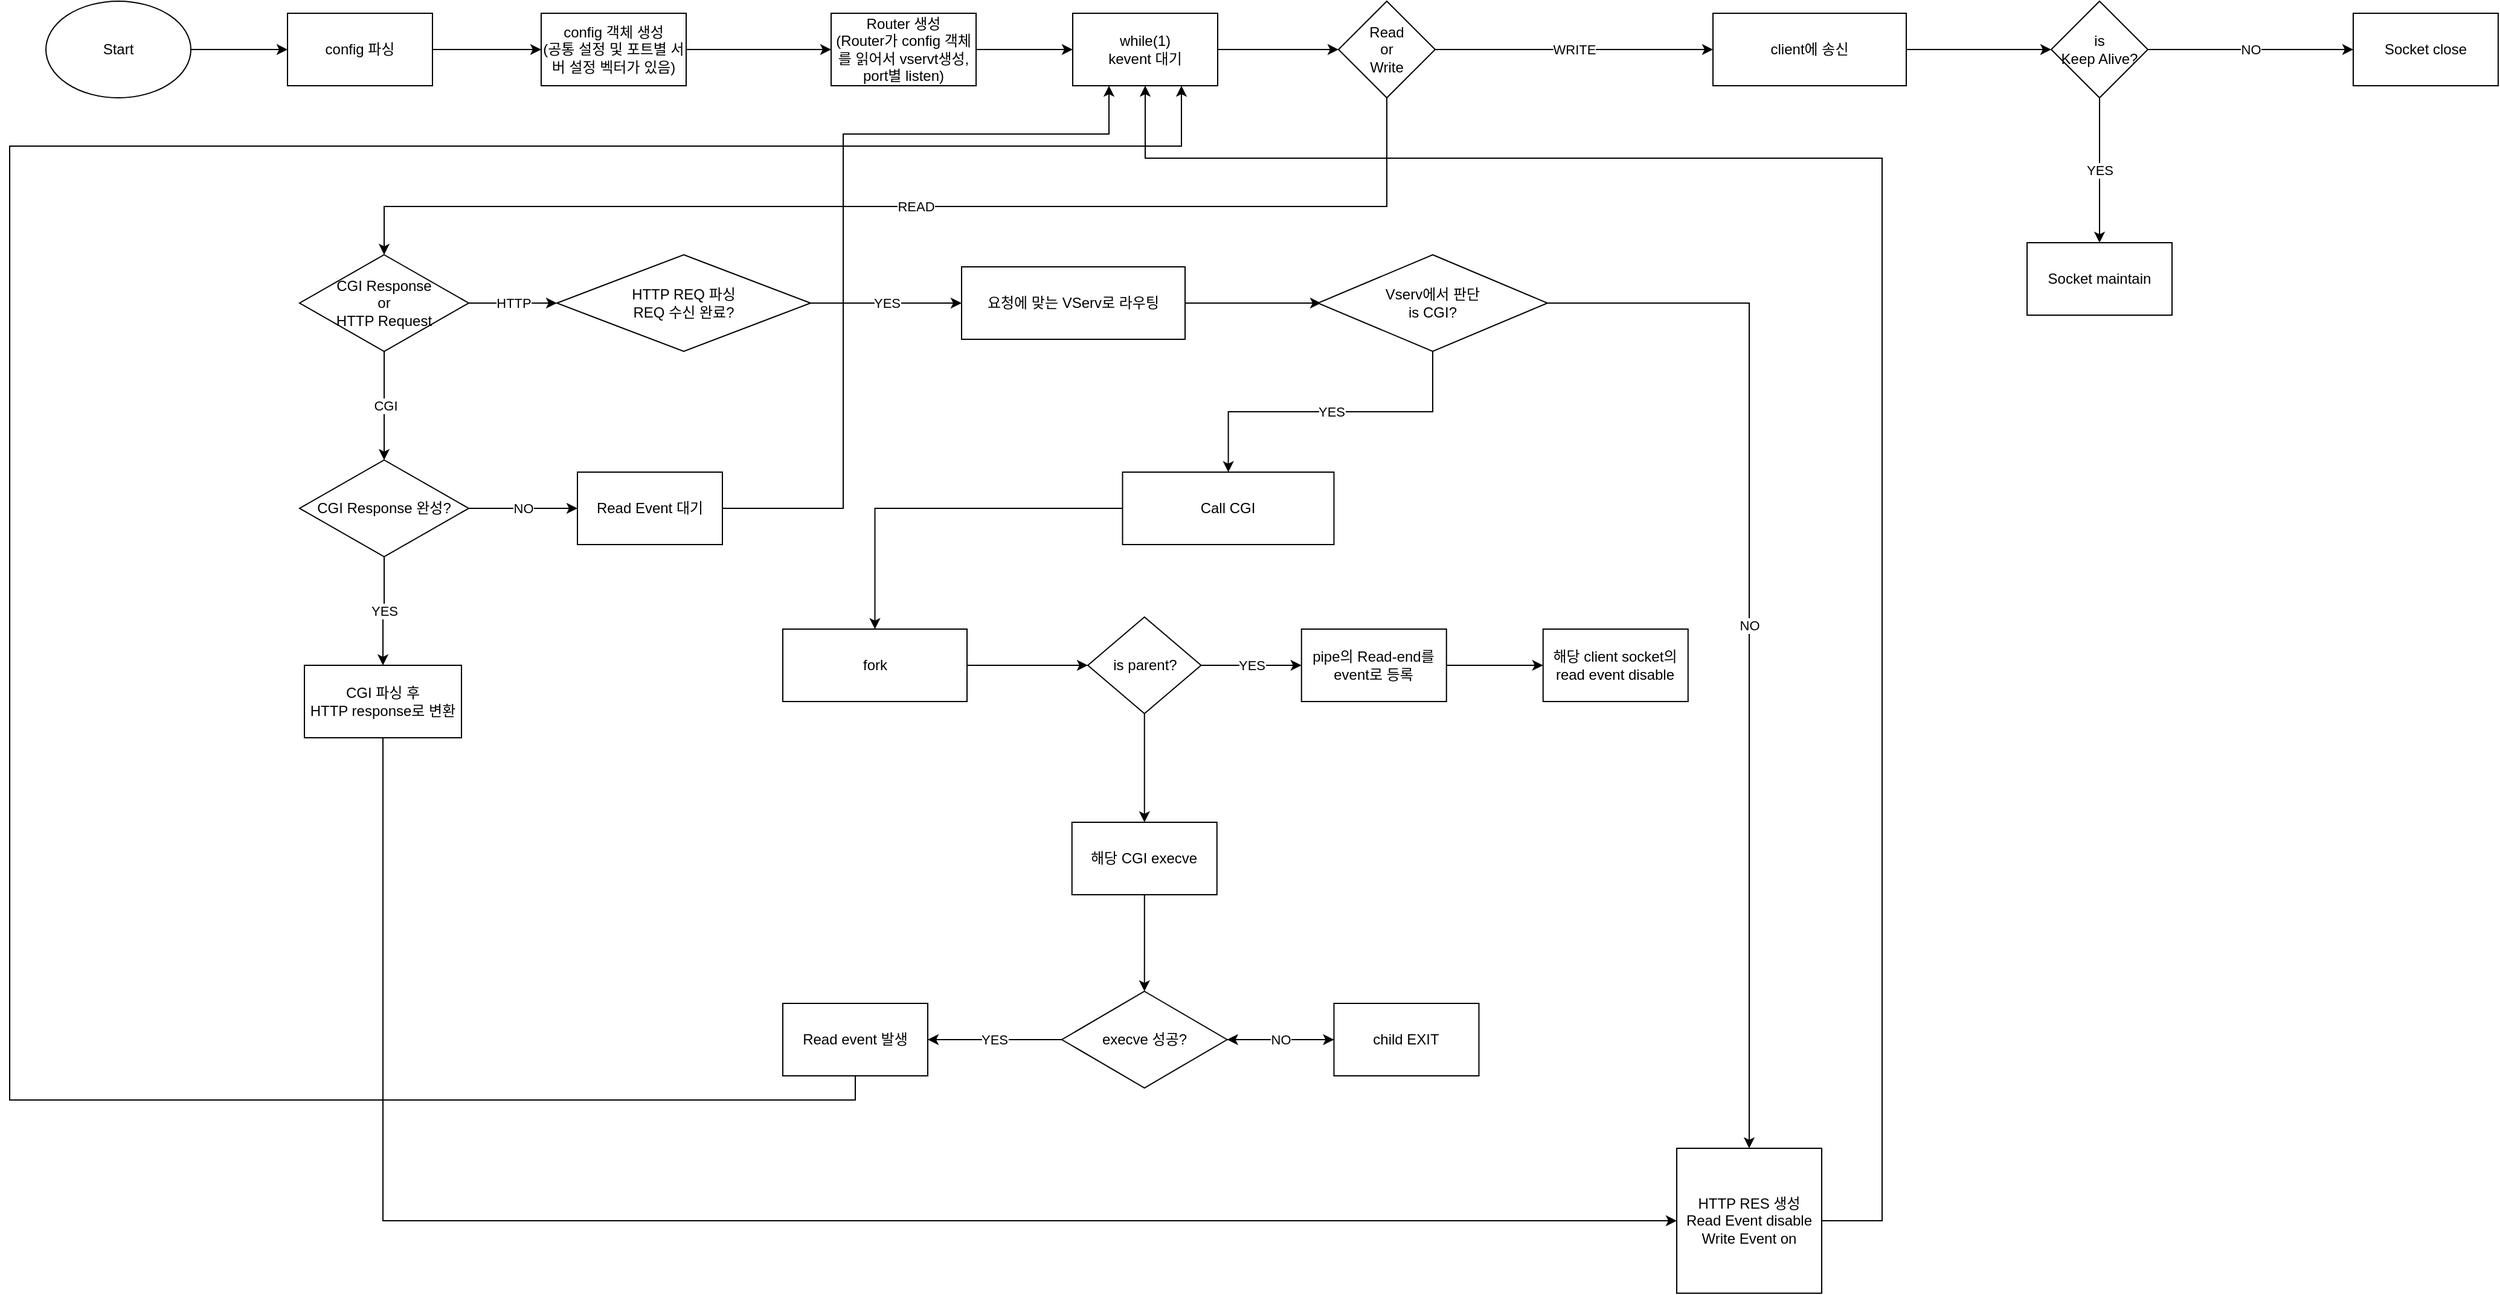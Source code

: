 <mxfile version="20.2.4" type="github">
  <diagram id="C5RBs43oDa-KdzZeNtuy" name="Page-1">
    <mxGraphModel dx="1750" dy="1043" grid="1" gridSize="10" guides="1" tooltips="1" connect="1" arrows="1" fold="1" page="1" pageScale="1" pageWidth="2336" pageHeight="1654" math="0" shadow="0">
      <root>
        <mxCell id="WIyWlLk6GJQsqaUBKTNV-0" />
        <mxCell id="WIyWlLk6GJQsqaUBKTNV-1" parent="WIyWlLk6GJQsqaUBKTNV-0" />
        <mxCell id="ISS-MAZRoN_019uG36cg-2" value="" style="edgeStyle=orthogonalEdgeStyle;rounded=0;orthogonalLoop=1;jettySize=auto;html=1;" edge="1" parent="WIyWlLk6GJQsqaUBKTNV-1" source="ISS-MAZRoN_019uG36cg-0" target="ISS-MAZRoN_019uG36cg-4">
          <mxGeometry relative="1" as="geometry">
            <mxPoint x="300" y="80" as="targetPoint" />
          </mxGeometry>
        </mxCell>
        <mxCell id="ISS-MAZRoN_019uG36cg-0" value="Start" style="ellipse;whiteSpace=wrap;html=1;" vertex="1" parent="WIyWlLk6GJQsqaUBKTNV-1">
          <mxGeometry x="80" y="40" width="120" height="80" as="geometry" />
        </mxCell>
        <mxCell id="ISS-MAZRoN_019uG36cg-6" value="" style="edgeStyle=orthogonalEdgeStyle;rounded=0;orthogonalLoop=1;jettySize=auto;html=1;" edge="1" parent="WIyWlLk6GJQsqaUBKTNV-1" source="ISS-MAZRoN_019uG36cg-4" target="ISS-MAZRoN_019uG36cg-5">
          <mxGeometry relative="1" as="geometry" />
        </mxCell>
        <mxCell id="ISS-MAZRoN_019uG36cg-4" value="config 파싱" style="rounded=0;whiteSpace=wrap;html=1;" vertex="1" parent="WIyWlLk6GJQsqaUBKTNV-1">
          <mxGeometry x="280" y="50" width="120" height="60" as="geometry" />
        </mxCell>
        <mxCell id="ISS-MAZRoN_019uG36cg-8" value="" style="edgeStyle=orthogonalEdgeStyle;rounded=0;orthogonalLoop=1;jettySize=auto;html=1;" edge="1" parent="WIyWlLk6GJQsqaUBKTNV-1" source="ISS-MAZRoN_019uG36cg-5" target="ISS-MAZRoN_019uG36cg-7">
          <mxGeometry relative="1" as="geometry" />
        </mxCell>
        <mxCell id="ISS-MAZRoN_019uG36cg-5" value="config 객체 생성&lt;br&gt;(공통 설정 및 포트별 서버 설정 벡터가 있음)" style="rounded=0;whiteSpace=wrap;html=1;" vertex="1" parent="WIyWlLk6GJQsqaUBKTNV-1">
          <mxGeometry x="490" y="50" width="120" height="60" as="geometry" />
        </mxCell>
        <mxCell id="ISS-MAZRoN_019uG36cg-12" value="" style="edgeStyle=orthogonalEdgeStyle;rounded=0;orthogonalLoop=1;jettySize=auto;html=1;" edge="1" parent="WIyWlLk6GJQsqaUBKTNV-1" source="ISS-MAZRoN_019uG36cg-7" target="ISS-MAZRoN_019uG36cg-11">
          <mxGeometry relative="1" as="geometry" />
        </mxCell>
        <mxCell id="ISS-MAZRoN_019uG36cg-7" value="Router 생성&lt;br&gt;(Router가 config 객체를 읽어서 vservt생성, port별 listen)" style="rounded=0;whiteSpace=wrap;html=1;" vertex="1" parent="WIyWlLk6GJQsqaUBKTNV-1">
          <mxGeometry x="730" y="50" width="120" height="60" as="geometry" />
        </mxCell>
        <mxCell id="ISS-MAZRoN_019uG36cg-81" value="" style="edgeStyle=orthogonalEdgeStyle;rounded=0;orthogonalLoop=1;jettySize=auto;html=1;" edge="1" parent="WIyWlLk6GJQsqaUBKTNV-1" source="ISS-MAZRoN_019uG36cg-11" target="ISS-MAZRoN_019uG36cg-80">
          <mxGeometry relative="1" as="geometry" />
        </mxCell>
        <mxCell id="ISS-MAZRoN_019uG36cg-11" value="while(1)&lt;br&gt;kevent 대기" style="whiteSpace=wrap;html=1;rounded=0;" vertex="1" parent="WIyWlLk6GJQsqaUBKTNV-1">
          <mxGeometry x="930" y="50" width="120" height="60" as="geometry" />
        </mxCell>
        <mxCell id="ISS-MAZRoN_019uG36cg-31" value="YES" style="edgeStyle=orthogonalEdgeStyle;rounded=0;orthogonalLoop=1;jettySize=auto;html=1;" edge="1" parent="WIyWlLk6GJQsqaUBKTNV-1" source="ISS-MAZRoN_019uG36cg-28" target="ISS-MAZRoN_019uG36cg-30">
          <mxGeometry relative="1" as="geometry" />
        </mxCell>
        <mxCell id="ISS-MAZRoN_019uG36cg-28" value="HTTP REQ 파싱&lt;br&gt;REQ 수신 완료?" style="rhombus;whiteSpace=wrap;html=1;rounded=0;" vertex="1" parent="WIyWlLk6GJQsqaUBKTNV-1">
          <mxGeometry x="503" y="250" width="210" height="80" as="geometry" />
        </mxCell>
        <mxCell id="ISS-MAZRoN_019uG36cg-34" value="" style="edgeStyle=orthogonalEdgeStyle;rounded=0;orthogonalLoop=1;jettySize=auto;html=1;" edge="1" parent="WIyWlLk6GJQsqaUBKTNV-1" source="ISS-MAZRoN_019uG36cg-30">
          <mxGeometry relative="1" as="geometry">
            <mxPoint x="1135.5" y="290" as="targetPoint" />
          </mxGeometry>
        </mxCell>
        <mxCell id="ISS-MAZRoN_019uG36cg-30" value="요청에 맞는 VServ로 라우팅" style="whiteSpace=wrap;html=1;rounded=0;" vertex="1" parent="WIyWlLk6GJQsqaUBKTNV-1">
          <mxGeometry x="838" y="260" width="185" height="60" as="geometry" />
        </mxCell>
        <mxCell id="ISS-MAZRoN_019uG36cg-37" value="YES" style="edgeStyle=orthogonalEdgeStyle;rounded=0;orthogonalLoop=1;jettySize=auto;html=1;" edge="1" parent="WIyWlLk6GJQsqaUBKTNV-1" source="ISS-MAZRoN_019uG36cg-35" target="ISS-MAZRoN_019uG36cg-36">
          <mxGeometry relative="1" as="geometry" />
        </mxCell>
        <mxCell id="ISS-MAZRoN_019uG36cg-39" value="NO" style="edgeStyle=orthogonalEdgeStyle;rounded=0;orthogonalLoop=1;jettySize=auto;html=1;" edge="1" parent="WIyWlLk6GJQsqaUBKTNV-1" source="ISS-MAZRoN_019uG36cg-35" target="ISS-MAZRoN_019uG36cg-38">
          <mxGeometry relative="1" as="geometry" />
        </mxCell>
        <mxCell id="ISS-MAZRoN_019uG36cg-35" value="Vserv에서 판단&lt;br&gt;is CGI?" style="rhombus;whiteSpace=wrap;html=1;" vertex="1" parent="WIyWlLk6GJQsqaUBKTNV-1">
          <mxGeometry x="1133" y="250" width="190" height="80" as="geometry" />
        </mxCell>
        <mxCell id="ISS-MAZRoN_019uG36cg-41" value="" style="edgeStyle=orthogonalEdgeStyle;rounded=0;orthogonalLoop=1;jettySize=auto;html=1;" edge="1" parent="WIyWlLk6GJQsqaUBKTNV-1" source="ISS-MAZRoN_019uG36cg-36" target="ISS-MAZRoN_019uG36cg-40">
          <mxGeometry relative="1" as="geometry" />
        </mxCell>
        <mxCell id="ISS-MAZRoN_019uG36cg-36" value="Call CGI" style="whiteSpace=wrap;html=1;" vertex="1" parent="WIyWlLk6GJQsqaUBKTNV-1">
          <mxGeometry x="971.25" y="430" width="175" height="60" as="geometry" />
        </mxCell>
        <mxCell id="ISS-MAZRoN_019uG36cg-76" value="" style="edgeStyle=orthogonalEdgeStyle;rounded=0;orthogonalLoop=1;jettySize=auto;html=1;entryX=0.5;entryY=1;entryDx=0;entryDy=0;" edge="1" parent="WIyWlLk6GJQsqaUBKTNV-1" source="ISS-MAZRoN_019uG36cg-38" target="ISS-MAZRoN_019uG36cg-11">
          <mxGeometry relative="1" as="geometry">
            <mxPoint x="1650" y="1050" as="targetPoint" />
            <Array as="points">
              <mxPoint x="1600" y="1050" />
              <mxPoint x="1600" y="170" />
              <mxPoint x="990" y="170" />
            </Array>
          </mxGeometry>
        </mxCell>
        <mxCell id="ISS-MAZRoN_019uG36cg-38" value="HTTP RES 생성&lt;br&gt;Read Event disable&lt;br&gt;Write Event on" style="whiteSpace=wrap;html=1;" vertex="1" parent="WIyWlLk6GJQsqaUBKTNV-1">
          <mxGeometry x="1430" y="990" width="120" height="120" as="geometry" />
        </mxCell>
        <mxCell id="ISS-MAZRoN_019uG36cg-43" value="" style="edgeStyle=orthogonalEdgeStyle;rounded=0;orthogonalLoop=1;jettySize=auto;html=1;" edge="1" parent="WIyWlLk6GJQsqaUBKTNV-1" source="ISS-MAZRoN_019uG36cg-40" target="ISS-MAZRoN_019uG36cg-42">
          <mxGeometry relative="1" as="geometry" />
        </mxCell>
        <mxCell id="ISS-MAZRoN_019uG36cg-40" value="fork" style="whiteSpace=wrap;html=1;" vertex="1" parent="WIyWlLk6GJQsqaUBKTNV-1">
          <mxGeometry x="690" y="560" width="152.5" height="60" as="geometry" />
        </mxCell>
        <mxCell id="ISS-MAZRoN_019uG36cg-45" value="YES" style="edgeStyle=orthogonalEdgeStyle;rounded=0;orthogonalLoop=1;jettySize=auto;html=1;" edge="1" parent="WIyWlLk6GJQsqaUBKTNV-1" source="ISS-MAZRoN_019uG36cg-42" target="ISS-MAZRoN_019uG36cg-44">
          <mxGeometry relative="1" as="geometry" />
        </mxCell>
        <mxCell id="ISS-MAZRoN_019uG36cg-49" value="" style="edgeStyle=orthogonalEdgeStyle;rounded=0;orthogonalLoop=1;jettySize=auto;html=1;" edge="1" parent="WIyWlLk6GJQsqaUBKTNV-1" source="ISS-MAZRoN_019uG36cg-42" target="ISS-MAZRoN_019uG36cg-48">
          <mxGeometry relative="1" as="geometry" />
        </mxCell>
        <mxCell id="ISS-MAZRoN_019uG36cg-42" value="is parent?" style="rhombus;whiteSpace=wrap;html=1;" vertex="1" parent="WIyWlLk6GJQsqaUBKTNV-1">
          <mxGeometry x="942.5" y="550" width="93.75" height="80" as="geometry" />
        </mxCell>
        <mxCell id="ISS-MAZRoN_019uG36cg-47" value="" style="edgeStyle=orthogonalEdgeStyle;rounded=0;orthogonalLoop=1;jettySize=auto;html=1;" edge="1" parent="WIyWlLk6GJQsqaUBKTNV-1" source="ISS-MAZRoN_019uG36cg-44" target="ISS-MAZRoN_019uG36cg-46">
          <mxGeometry relative="1" as="geometry" />
        </mxCell>
        <mxCell id="ISS-MAZRoN_019uG36cg-44" value="pipe의 Read-end를 event로 등록" style="whiteSpace=wrap;html=1;" vertex="1" parent="WIyWlLk6GJQsqaUBKTNV-1">
          <mxGeometry x="1119.375" y="560" width="120" height="60" as="geometry" />
        </mxCell>
        <mxCell id="ISS-MAZRoN_019uG36cg-46" value="해당 client socket의 read event disable" style="whiteSpace=wrap;html=1;" vertex="1" parent="WIyWlLk6GJQsqaUBKTNV-1">
          <mxGeometry x="1319.375" y="560" width="120" height="60" as="geometry" />
        </mxCell>
        <mxCell id="ISS-MAZRoN_019uG36cg-51" value="" style="edgeStyle=orthogonalEdgeStyle;rounded=0;orthogonalLoop=1;jettySize=auto;html=1;" edge="1" parent="WIyWlLk6GJQsqaUBKTNV-1" source="ISS-MAZRoN_019uG36cg-48">
          <mxGeometry relative="1" as="geometry">
            <mxPoint x="989.375" y="860" as="targetPoint" />
          </mxGeometry>
        </mxCell>
        <mxCell id="ISS-MAZRoN_019uG36cg-48" value="해당 CGI execve" style="whiteSpace=wrap;html=1;" vertex="1" parent="WIyWlLk6GJQsqaUBKTNV-1">
          <mxGeometry x="929.375" y="720" width="120" height="60" as="geometry" />
        </mxCell>
        <mxCell id="ISS-MAZRoN_019uG36cg-54" value="" style="edgeStyle=orthogonalEdgeStyle;rounded=0;orthogonalLoop=1;jettySize=auto;html=1;" edge="1" parent="WIyWlLk6GJQsqaUBKTNV-1" source="ISS-MAZRoN_019uG36cg-52" target="ISS-MAZRoN_019uG36cg-53">
          <mxGeometry relative="1" as="geometry" />
        </mxCell>
        <mxCell id="ISS-MAZRoN_019uG36cg-57" value="YES" style="edgeStyle=orthogonalEdgeStyle;rounded=0;orthogonalLoop=1;jettySize=auto;html=1;" edge="1" parent="WIyWlLk6GJQsqaUBKTNV-1" source="ISS-MAZRoN_019uG36cg-52" target="ISS-MAZRoN_019uG36cg-56">
          <mxGeometry relative="1" as="geometry" />
        </mxCell>
        <mxCell id="ISS-MAZRoN_019uG36cg-52" value="execve 성공?" style="rhombus;whiteSpace=wrap;html=1;" vertex="1" parent="WIyWlLk6GJQsqaUBKTNV-1">
          <mxGeometry x="920.93" y="860" width="136.88" height="80" as="geometry" />
        </mxCell>
        <mxCell id="ISS-MAZRoN_019uG36cg-55" value="NO" style="edgeStyle=orthogonalEdgeStyle;rounded=0;orthogonalLoop=1;jettySize=auto;html=1;" edge="1" parent="WIyWlLk6GJQsqaUBKTNV-1" source="ISS-MAZRoN_019uG36cg-53" target="ISS-MAZRoN_019uG36cg-52">
          <mxGeometry relative="1" as="geometry" />
        </mxCell>
        <mxCell id="ISS-MAZRoN_019uG36cg-53" value="child EXIT" style="whiteSpace=wrap;html=1;" vertex="1" parent="WIyWlLk6GJQsqaUBKTNV-1">
          <mxGeometry x="1146.25" y="870" width="120" height="60" as="geometry" />
        </mxCell>
        <mxCell id="ISS-MAZRoN_019uG36cg-58" style="edgeStyle=orthogonalEdgeStyle;rounded=0;orthogonalLoop=1;jettySize=auto;html=1;exitX=0.5;exitY=1;exitDx=0;exitDy=0;entryX=0.75;entryY=1;entryDx=0;entryDy=0;" edge="1" parent="WIyWlLk6GJQsqaUBKTNV-1" source="ISS-MAZRoN_019uG36cg-56" target="ISS-MAZRoN_019uG36cg-11">
          <mxGeometry relative="1" as="geometry">
            <mxPoint x="217.778" y="350.0" as="targetPoint" />
            <Array as="points">
              <mxPoint x="750" y="950" />
              <mxPoint x="50" y="950" />
              <mxPoint x="50" y="160" />
              <mxPoint x="1020" y="160" />
            </Array>
          </mxGeometry>
        </mxCell>
        <mxCell id="ISS-MAZRoN_019uG36cg-56" value="Read event 발생" style="whiteSpace=wrap;html=1;" vertex="1" parent="WIyWlLk6GJQsqaUBKTNV-1">
          <mxGeometry x="690.0" y="870" width="120" height="60" as="geometry" />
        </mxCell>
        <mxCell id="ISS-MAZRoN_019uG36cg-61" value="HTTP" style="edgeStyle=orthogonalEdgeStyle;rounded=0;orthogonalLoop=1;jettySize=auto;html=1;entryX=0;entryY=0.5;entryDx=0;entryDy=0;" edge="1" parent="WIyWlLk6GJQsqaUBKTNV-1" source="ISS-MAZRoN_019uG36cg-59" target="ISS-MAZRoN_019uG36cg-28">
          <mxGeometry relative="1" as="geometry" />
        </mxCell>
        <mxCell id="ISS-MAZRoN_019uG36cg-63" value="CGI" style="edgeStyle=orthogonalEdgeStyle;rounded=0;orthogonalLoop=1;jettySize=auto;html=1;" edge="1" parent="WIyWlLk6GJQsqaUBKTNV-1" source="ISS-MAZRoN_019uG36cg-59">
          <mxGeometry relative="1" as="geometry">
            <mxPoint x="360" y="420" as="targetPoint" />
          </mxGeometry>
        </mxCell>
        <mxCell id="ISS-MAZRoN_019uG36cg-59" value="CGI Response&lt;br&gt;or&lt;br&gt;HTTP Request" style="rhombus;whiteSpace=wrap;html=1;" vertex="1" parent="WIyWlLk6GJQsqaUBKTNV-1">
          <mxGeometry x="290" y="250" width="140" height="80" as="geometry" />
        </mxCell>
        <mxCell id="ISS-MAZRoN_019uG36cg-67" value="YES" style="edgeStyle=orthogonalEdgeStyle;rounded=0;orthogonalLoop=1;jettySize=auto;html=1;" edge="1" parent="WIyWlLk6GJQsqaUBKTNV-1" source="ISS-MAZRoN_019uG36cg-65" target="ISS-MAZRoN_019uG36cg-66">
          <mxGeometry relative="1" as="geometry" />
        </mxCell>
        <mxCell id="ISS-MAZRoN_019uG36cg-69" value="NO" style="edgeStyle=orthogonalEdgeStyle;rounded=0;orthogonalLoop=1;jettySize=auto;html=1;" edge="1" parent="WIyWlLk6GJQsqaUBKTNV-1" source="ISS-MAZRoN_019uG36cg-65" target="ISS-MAZRoN_019uG36cg-68">
          <mxGeometry relative="1" as="geometry" />
        </mxCell>
        <mxCell id="ISS-MAZRoN_019uG36cg-65" value="CGI Response 완성?" style="rhombus;whiteSpace=wrap;html=1;" vertex="1" parent="WIyWlLk6GJQsqaUBKTNV-1">
          <mxGeometry x="290" y="420" width="140" height="80" as="geometry" />
        </mxCell>
        <mxCell id="ISS-MAZRoN_019uG36cg-74" value="" style="edgeStyle=orthogonalEdgeStyle;rounded=0;orthogonalLoop=1;jettySize=auto;html=1;entryX=0;entryY=0.5;entryDx=0;entryDy=0;" edge="1" parent="WIyWlLk6GJQsqaUBKTNV-1" source="ISS-MAZRoN_019uG36cg-66" target="ISS-MAZRoN_019uG36cg-38">
          <mxGeometry relative="1" as="geometry">
            <mxPoint x="340" y="720" as="targetPoint" />
            <Array as="points">
              <mxPoint x="359" y="1050" />
            </Array>
          </mxGeometry>
        </mxCell>
        <mxCell id="ISS-MAZRoN_019uG36cg-66" value="CGI 파싱 후&lt;br&gt;HTTP response로 변환" style="whiteSpace=wrap;html=1;" vertex="1" parent="WIyWlLk6GJQsqaUBKTNV-1">
          <mxGeometry x="294" y="590" width="130" height="60" as="geometry" />
        </mxCell>
        <mxCell id="ISS-MAZRoN_019uG36cg-91" style="edgeStyle=orthogonalEdgeStyle;rounded=0;orthogonalLoop=1;jettySize=auto;html=1;exitX=1;exitY=0.5;exitDx=0;exitDy=0;entryX=0.25;entryY=1;entryDx=0;entryDy=0;" edge="1" parent="WIyWlLk6GJQsqaUBKTNV-1" source="ISS-MAZRoN_019uG36cg-68" target="ISS-MAZRoN_019uG36cg-11">
          <mxGeometry relative="1" as="geometry">
            <Array as="points">
              <mxPoint x="740" y="460" />
              <mxPoint x="740" y="150" />
              <mxPoint x="960" y="150" />
            </Array>
          </mxGeometry>
        </mxCell>
        <mxCell id="ISS-MAZRoN_019uG36cg-68" value="Read Event 대기" style="whiteSpace=wrap;html=1;" vertex="1" parent="WIyWlLk6GJQsqaUBKTNV-1">
          <mxGeometry x="520" y="430" width="120" height="60" as="geometry" />
        </mxCell>
        <mxCell id="ISS-MAZRoN_019uG36cg-83" value="WRITE" style="edgeStyle=orthogonalEdgeStyle;rounded=0;orthogonalLoop=1;jettySize=auto;html=1;" edge="1" parent="WIyWlLk6GJQsqaUBKTNV-1" source="ISS-MAZRoN_019uG36cg-80" target="ISS-MAZRoN_019uG36cg-82">
          <mxGeometry relative="1" as="geometry" />
        </mxCell>
        <mxCell id="ISS-MAZRoN_019uG36cg-84" value="READ" style="edgeStyle=orthogonalEdgeStyle;rounded=0;orthogonalLoop=1;jettySize=auto;html=1;exitX=0.5;exitY=1;exitDx=0;exitDy=0;entryX=0.5;entryY=0;entryDx=0;entryDy=0;" edge="1" parent="WIyWlLk6GJQsqaUBKTNV-1" source="ISS-MAZRoN_019uG36cg-80" target="ISS-MAZRoN_019uG36cg-59">
          <mxGeometry relative="1" as="geometry">
            <mxPoint x="140" y="260" as="targetPoint" />
            <Array as="points">
              <mxPoint x="1190" y="210" />
              <mxPoint x="360" y="210" />
            </Array>
          </mxGeometry>
        </mxCell>
        <mxCell id="ISS-MAZRoN_019uG36cg-80" value="Read&lt;br&gt;or&lt;br&gt;Write" style="rhombus;whiteSpace=wrap;html=1;rounded=0;" vertex="1" parent="WIyWlLk6GJQsqaUBKTNV-1">
          <mxGeometry x="1150" y="40" width="80" height="80" as="geometry" />
        </mxCell>
        <mxCell id="ISS-MAZRoN_019uG36cg-86" value="" style="edgeStyle=orthogonalEdgeStyle;rounded=0;orthogonalLoop=1;jettySize=auto;html=1;" edge="1" parent="WIyWlLk6GJQsqaUBKTNV-1" source="ISS-MAZRoN_019uG36cg-82" target="ISS-MAZRoN_019uG36cg-85">
          <mxGeometry relative="1" as="geometry" />
        </mxCell>
        <mxCell id="ISS-MAZRoN_019uG36cg-82" value="client에 송신" style="whiteSpace=wrap;html=1;rounded=0;" vertex="1" parent="WIyWlLk6GJQsqaUBKTNV-1">
          <mxGeometry x="1460" y="50" width="160" height="60" as="geometry" />
        </mxCell>
        <mxCell id="ISS-MAZRoN_019uG36cg-88" value="NO" style="edgeStyle=orthogonalEdgeStyle;rounded=0;orthogonalLoop=1;jettySize=auto;html=1;" edge="1" parent="WIyWlLk6GJQsqaUBKTNV-1" source="ISS-MAZRoN_019uG36cg-85" target="ISS-MAZRoN_019uG36cg-87">
          <mxGeometry relative="1" as="geometry" />
        </mxCell>
        <mxCell id="ISS-MAZRoN_019uG36cg-90" value="YES" style="edgeStyle=orthogonalEdgeStyle;rounded=0;orthogonalLoop=1;jettySize=auto;html=1;" edge="1" parent="WIyWlLk6GJQsqaUBKTNV-1" source="ISS-MAZRoN_019uG36cg-85" target="ISS-MAZRoN_019uG36cg-89">
          <mxGeometry relative="1" as="geometry" />
        </mxCell>
        <mxCell id="ISS-MAZRoN_019uG36cg-85" value="is&lt;br&gt;Keep Alive?" style="rhombus;whiteSpace=wrap;html=1;rounded=0;" vertex="1" parent="WIyWlLk6GJQsqaUBKTNV-1">
          <mxGeometry x="1740" y="40" width="80" height="80" as="geometry" />
        </mxCell>
        <mxCell id="ISS-MAZRoN_019uG36cg-87" value="Socket close" style="whiteSpace=wrap;html=1;rounded=0;" vertex="1" parent="WIyWlLk6GJQsqaUBKTNV-1">
          <mxGeometry x="1990" y="50" width="120" height="60" as="geometry" />
        </mxCell>
        <mxCell id="ISS-MAZRoN_019uG36cg-89" value="Socket maintain" style="whiteSpace=wrap;html=1;rounded=0;" vertex="1" parent="WIyWlLk6GJQsqaUBKTNV-1">
          <mxGeometry x="1720" y="240" width="120" height="60" as="geometry" />
        </mxCell>
      </root>
    </mxGraphModel>
  </diagram>
</mxfile>
